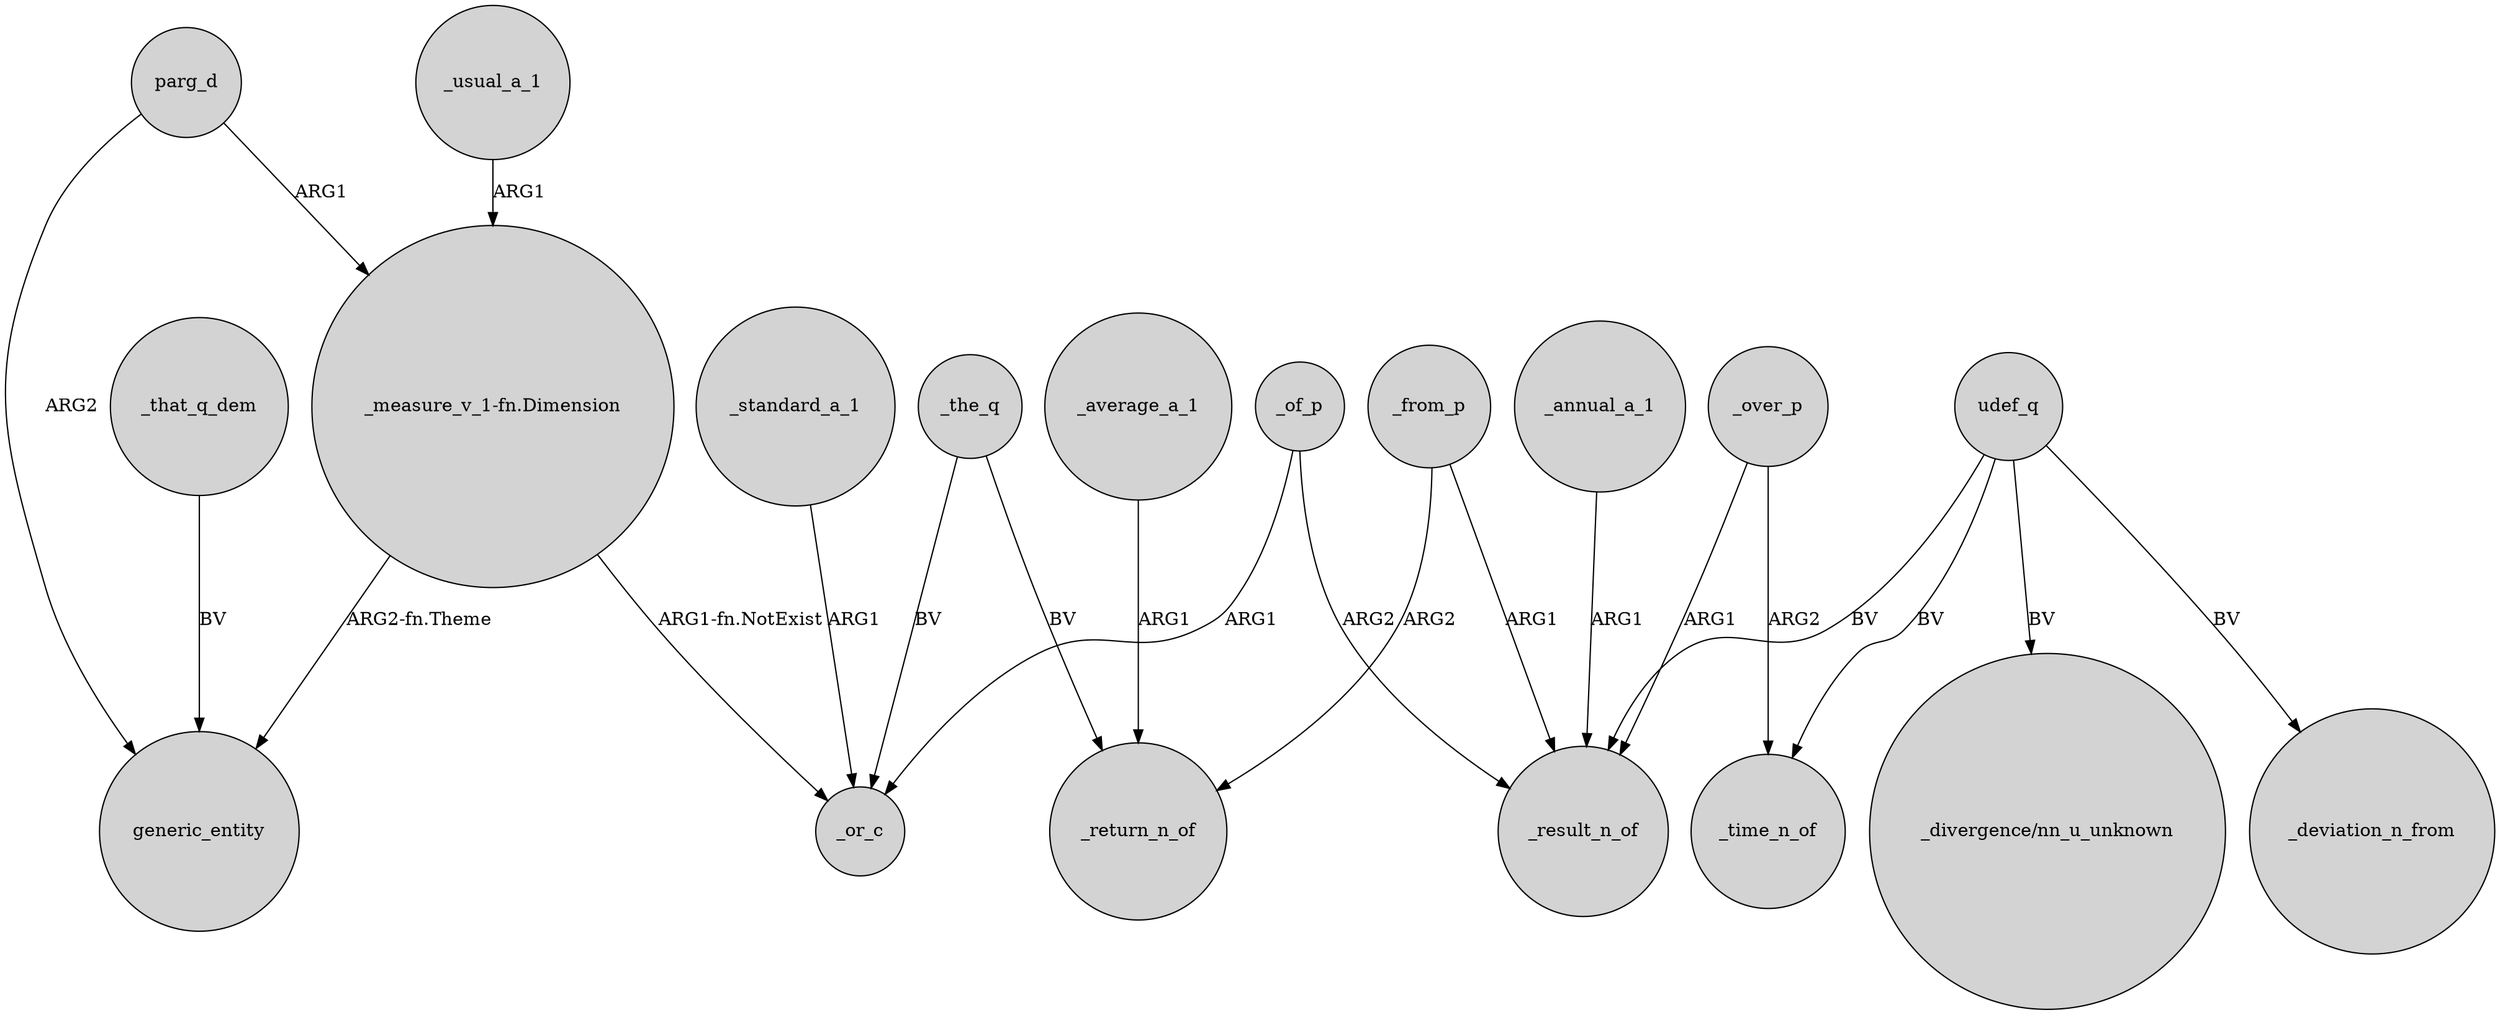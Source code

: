 digraph {
	node [shape=circle style=filled]
	"_measure_v_1-fn.Dimension" -> generic_entity [label="ARG2-fn.Theme"]
	_the_q -> _or_c [label=BV]
	parg_d -> "_measure_v_1-fn.Dimension" [label=ARG1]
	_the_q -> _return_n_of [label=BV]
	_over_p -> _result_n_of [label=ARG1]
	_that_q_dem -> generic_entity [label=BV]
	udef_q -> _deviation_n_from [label=BV]
	parg_d -> generic_entity [label=ARG2]
	_from_p -> _result_n_of [label=ARG1]
	_annual_a_1 -> _result_n_of [label=ARG1]
	_average_a_1 -> _return_n_of [label=ARG1]
	_of_p -> _or_c [label=ARG1]
	_standard_a_1 -> _or_c [label=ARG1]
	_over_p -> _time_n_of [label=ARG2]
	udef_q -> _result_n_of [label=BV]
	_of_p -> _result_n_of [label=ARG2]
	udef_q -> "_divergence/nn_u_unknown" [label=BV]
	udef_q -> _time_n_of [label=BV]
	"_measure_v_1-fn.Dimension" -> _or_c [label="ARG1-fn.NotExist"]
	_from_p -> _return_n_of [label=ARG2]
	_usual_a_1 -> "_measure_v_1-fn.Dimension" [label=ARG1]
}
